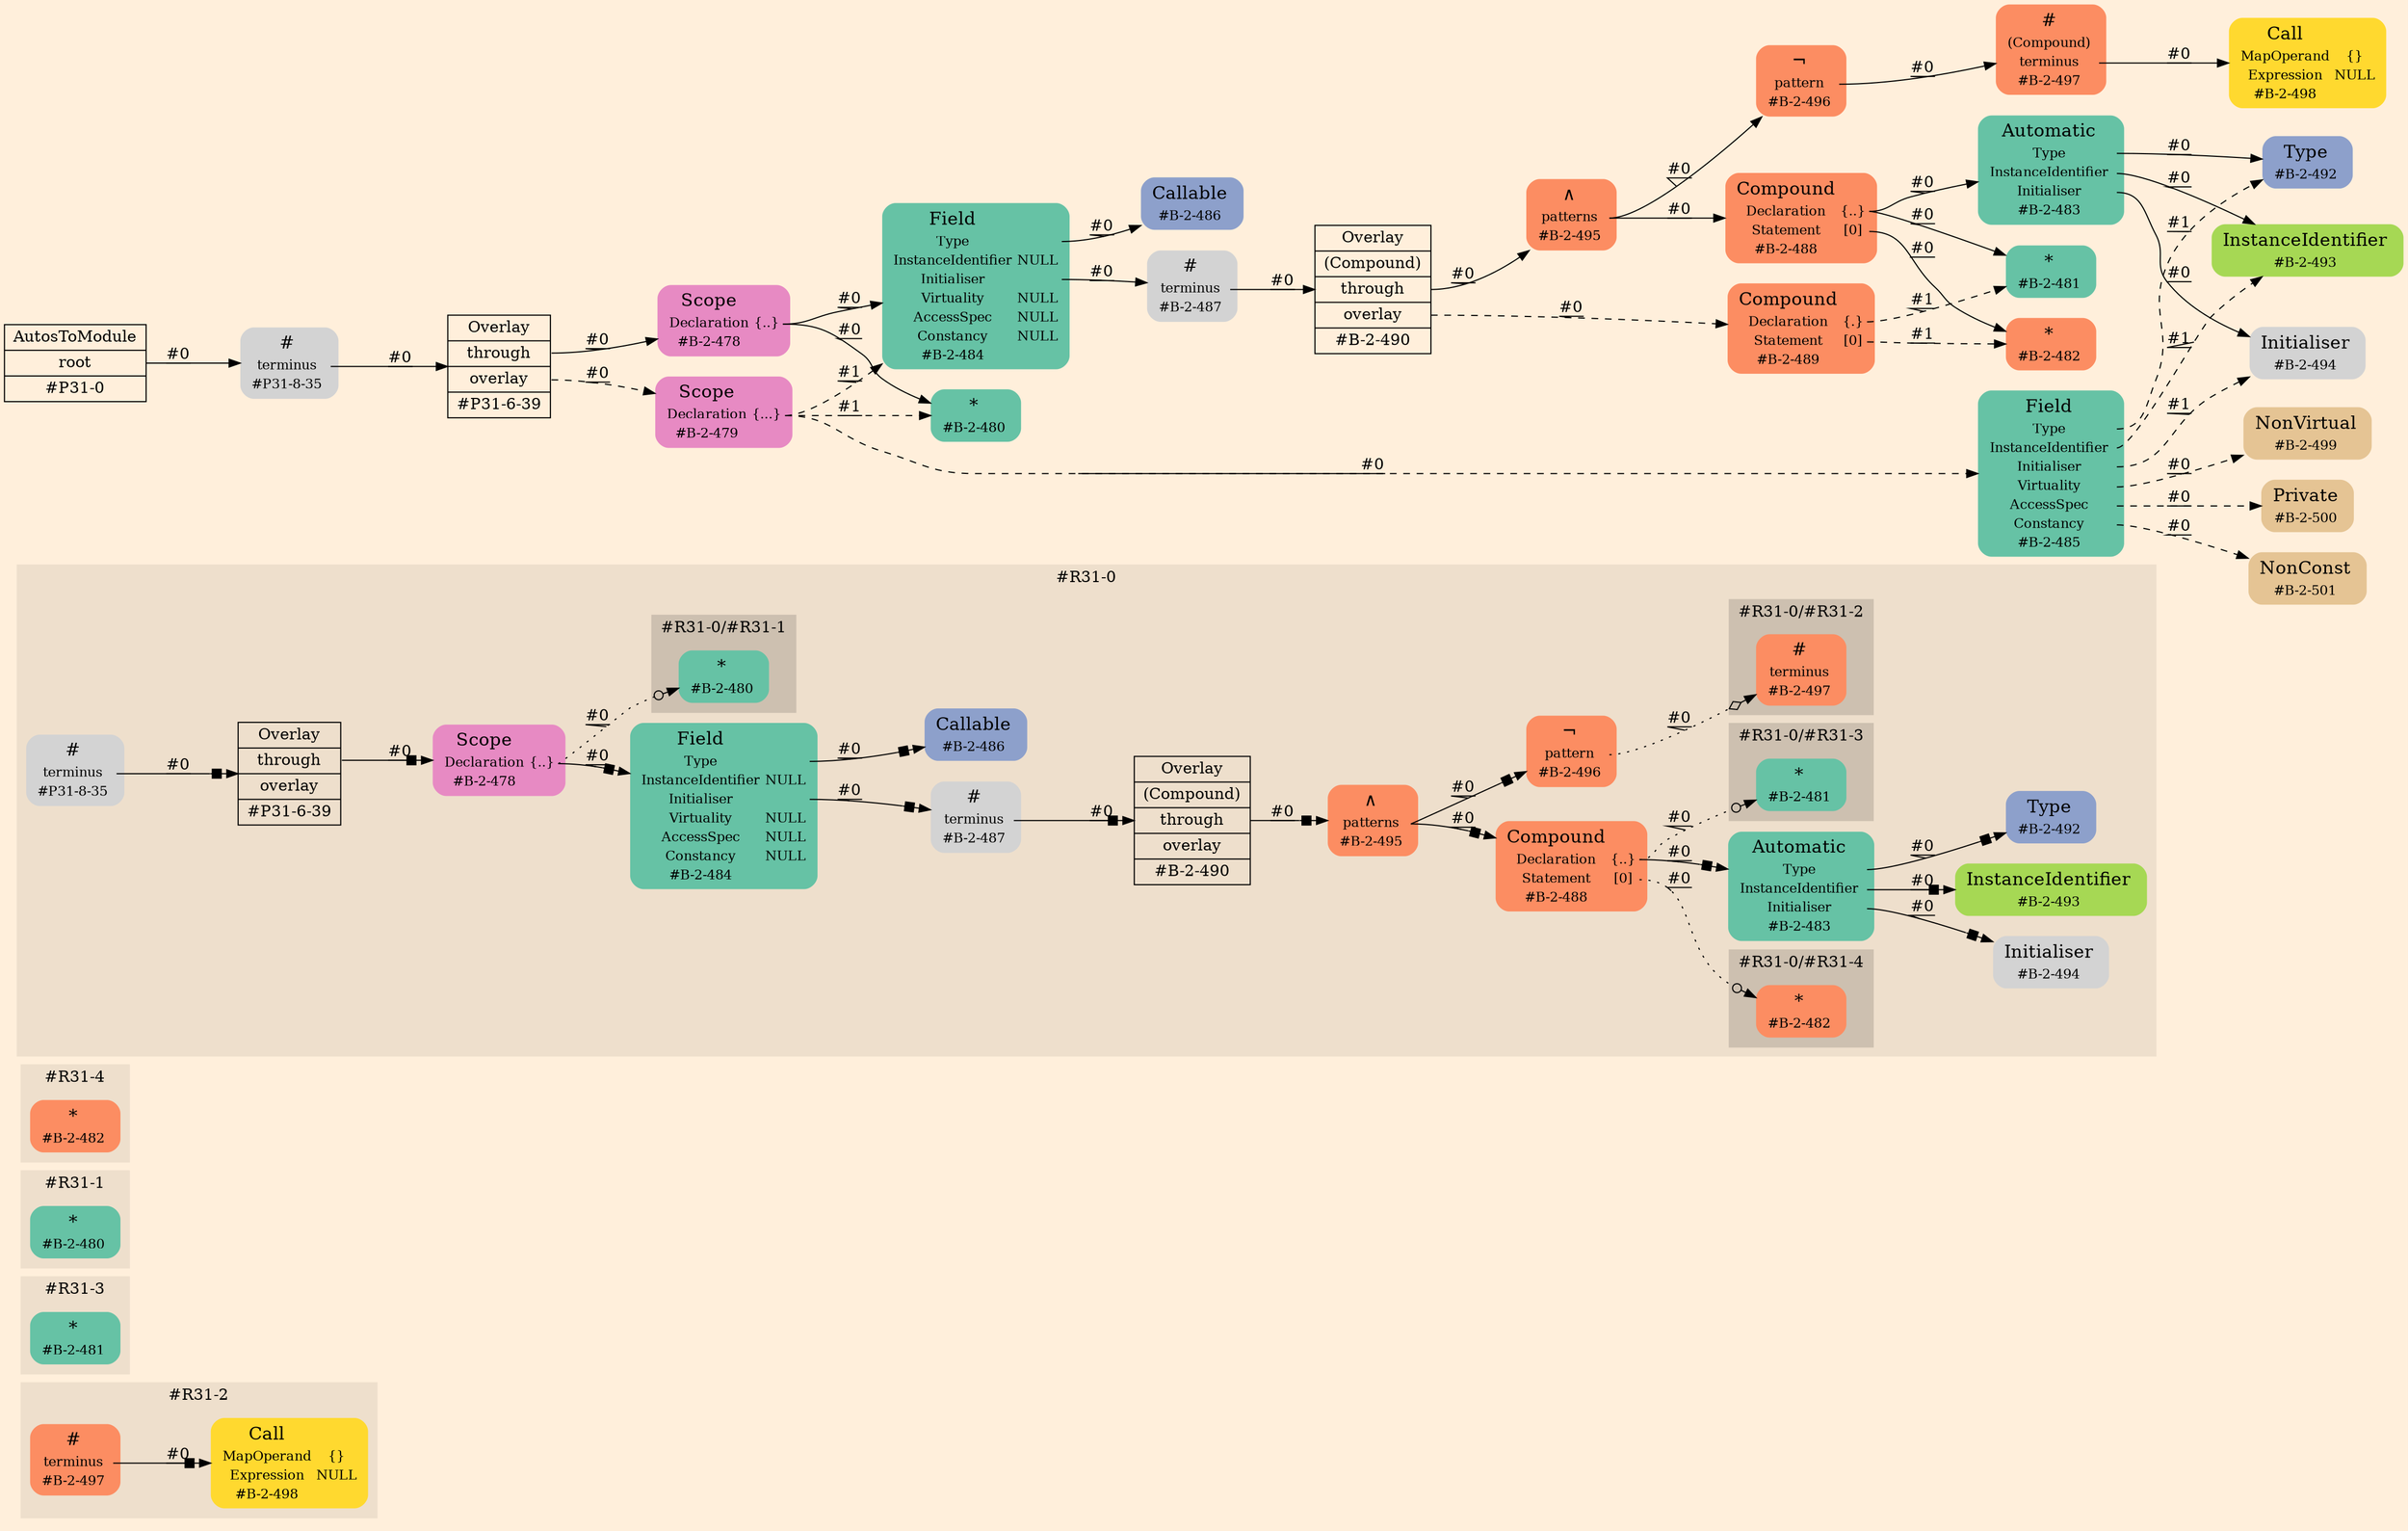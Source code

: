 digraph Inferno {
graph [
    rankdir = "LR"
    bgcolor = antiquewhite1
    color = black
    fontcolor = black
];
node [
];
// -------------------- figure #R31-2 --------------------
subgraph "cluster#R31-2" {
    label = "#R31-2"
    style = "filled"
    color = antiquewhite2
    "#R31-2/#B-2-497" [
        shape = "plaintext"
        fillcolor = "/set28/2"
        label = <<TABLE BORDER="0" CELLBORDER="0" CELLSPACING="0">
         <TR><TD><FONT POINT-SIZE="16.0">#</FONT></TD><TD></TD></TR>
         <TR><TD>terminus</TD><TD PORT="port0"></TD></TR>
         <TR><TD>#B-2-497</TD><TD PORT="port1"></TD></TR>
        </TABLE>>
        style = "rounded,filled"
        fontsize = "12"
    ];
    
    "#R31-2/#B-2-498" [
        shape = "plaintext"
        fillcolor = "/set28/6"
        label = <<TABLE BORDER="0" CELLBORDER="0" CELLSPACING="0">
         <TR><TD><FONT POINT-SIZE="16.0">Call</FONT></TD><TD></TD></TR>
         <TR><TD>MapOperand</TD><TD PORT="port0">{}</TD></TR>
         <TR><TD>Expression</TD><TD PORT="port1">NULL</TD></TR>
         <TR><TD>#B-2-498</TD><TD PORT="port2"></TD></TR>
        </TABLE>>
        style = "rounded,filled"
        fontsize = "12"
    ];
    
}


// -------------------- figure #R31-3 --------------------
subgraph "cluster#R31-3" {
    label = "#R31-3"
    style = "filled"
    color = antiquewhite2
    "#R31-3/#B-2-481" [
        shape = "plaintext"
        fillcolor = "/set28/1"
        label = <<TABLE BORDER="0" CELLBORDER="0" CELLSPACING="0">
         <TR><TD><FONT POINT-SIZE="16.0">*</FONT></TD><TD></TD></TR>
         <TR><TD>#B-2-481</TD><TD PORT="port0"></TD></TR>
        </TABLE>>
        style = "rounded,filled"
        fontsize = "12"
    ];
    
}


// -------------------- figure #R31-1 --------------------
subgraph "cluster#R31-1" {
    label = "#R31-1"
    style = "filled"
    color = antiquewhite2
    "#R31-1/#B-2-480" [
        shape = "plaintext"
        fillcolor = "/set28/1"
        label = <<TABLE BORDER="0" CELLBORDER="0" CELLSPACING="0">
         <TR><TD><FONT POINT-SIZE="16.0">*</FONT></TD><TD></TD></TR>
         <TR><TD>#B-2-480</TD><TD PORT="port0"></TD></TR>
        </TABLE>>
        style = "rounded,filled"
        fontsize = "12"
    ];
    
}


// -------------------- figure #R31-4 --------------------
subgraph "cluster#R31-4" {
    label = "#R31-4"
    style = "filled"
    color = antiquewhite2
    "#R31-4/#B-2-482" [
        shape = "plaintext"
        fillcolor = "/set28/2"
        label = <<TABLE BORDER="0" CELLBORDER="0" CELLSPACING="0">
         <TR><TD><FONT POINT-SIZE="16.0">*</FONT></TD><TD></TD></TR>
         <TR><TD>#B-2-482</TD><TD PORT="port0"></TD></TR>
        </TABLE>>
        style = "rounded,filled"
        fontsize = "12"
    ];
    
}


// -------------------- figure #R31-0 --------------------
subgraph "cluster#R31-0" {
    label = "#R31-0"
    style = "filled"
    color = antiquewhite2
    "#R31-0/#B-2-483" [
        shape = "plaintext"
        fillcolor = "/set28/1"
        label = <<TABLE BORDER="0" CELLBORDER="0" CELLSPACING="0">
         <TR><TD><FONT POINT-SIZE="16.0">Automatic</FONT></TD><TD></TD></TR>
         <TR><TD>Type</TD><TD PORT="port0"></TD></TR>
         <TR><TD>InstanceIdentifier</TD><TD PORT="port1"></TD></TR>
         <TR><TD>Initialiser</TD><TD PORT="port2"></TD></TR>
         <TR><TD>#B-2-483</TD><TD PORT="port3"></TD></TR>
        </TABLE>>
        style = "rounded,filled"
        fontsize = "12"
    ];
    
    "#R31-0/#B-2-494" [
        shape = "plaintext"
        label = <<TABLE BORDER="0" CELLBORDER="0" CELLSPACING="0">
         <TR><TD><FONT POINT-SIZE="16.0">Initialiser</FONT></TD><TD></TD></TR>
         <TR><TD>#B-2-494</TD><TD PORT="port0"></TD></TR>
        </TABLE>>
        style = "rounded,filled"
        fontsize = "12"
    ];
    
    "#R31-0/#B-2-488" [
        shape = "plaintext"
        fillcolor = "/set28/2"
        label = <<TABLE BORDER="0" CELLBORDER="0" CELLSPACING="0">
         <TR><TD><FONT POINT-SIZE="16.0">Compound</FONT></TD><TD></TD></TR>
         <TR><TD>Declaration</TD><TD PORT="port0">{..}</TD></TR>
         <TR><TD>Statement</TD><TD PORT="port1">[0]</TD></TR>
         <TR><TD>#B-2-488</TD><TD PORT="port2"></TD></TR>
        </TABLE>>
        style = "rounded,filled"
        fontsize = "12"
    ];
    
    "#R31-0/#B-2-486" [
        shape = "plaintext"
        fillcolor = "/set28/3"
        label = <<TABLE BORDER="0" CELLBORDER="0" CELLSPACING="0">
         <TR><TD><FONT POINT-SIZE="16.0">Callable</FONT></TD><TD></TD></TR>
         <TR><TD>#B-2-486</TD><TD PORT="port0"></TD></TR>
        </TABLE>>
        style = "rounded,filled"
        fontsize = "12"
    ];
    
    "#R31-0/#B-2-478" [
        shape = "plaintext"
        fillcolor = "/set28/4"
        label = <<TABLE BORDER="0" CELLBORDER="0" CELLSPACING="0">
         <TR><TD><FONT POINT-SIZE="16.0">Scope</FONT></TD><TD></TD></TR>
         <TR><TD>Declaration</TD><TD PORT="port0">{..}</TD></TR>
         <TR><TD>#B-2-478</TD><TD PORT="port1"></TD></TR>
        </TABLE>>
        style = "rounded,filled"
        fontsize = "12"
    ];
    
    "#R31-0/#P31-8-35" [
        shape = "plaintext"
        label = <<TABLE BORDER="0" CELLBORDER="0" CELLSPACING="0">
         <TR><TD><FONT POINT-SIZE="16.0">#</FONT></TD><TD></TD></TR>
         <TR><TD>terminus</TD><TD PORT="port0"></TD></TR>
         <TR><TD>#P31-8-35</TD><TD PORT="port1"></TD></TR>
        </TABLE>>
        style = "rounded,filled"
        fontsize = "12"
    ];
    
    "#R31-0/#P31-6-39" [
        shape = "record"
        fillcolor = antiquewhite2
        label = "<fixed> Overlay | <port0> through | <port1> overlay | <port2> #P31-6-39"
        style = "filled"
        fontsize = "14"
        color = black
        fontcolor = black
    ];
    
    "#R31-0/#B-2-493" [
        shape = "plaintext"
        fillcolor = "/set28/5"
        label = <<TABLE BORDER="0" CELLBORDER="0" CELLSPACING="0">
         <TR><TD><FONT POINT-SIZE="16.0">InstanceIdentifier</FONT></TD><TD></TD></TR>
         <TR><TD>#B-2-493</TD><TD PORT="port0"></TD></TR>
        </TABLE>>
        style = "rounded,filled"
        fontsize = "12"
    ];
    
    "#R31-0/#B-2-492" [
        shape = "plaintext"
        fillcolor = "/set28/3"
        label = <<TABLE BORDER="0" CELLBORDER="0" CELLSPACING="0">
         <TR><TD><FONT POINT-SIZE="16.0">Type</FONT></TD><TD></TD></TR>
         <TR><TD>#B-2-492</TD><TD PORT="port0"></TD></TR>
        </TABLE>>
        style = "rounded,filled"
        fontsize = "12"
    ];
    
    "#R31-0/#B-2-495" [
        shape = "plaintext"
        fillcolor = "/set28/2"
        label = <<TABLE BORDER="0" CELLBORDER="0" CELLSPACING="0">
         <TR><TD><FONT POINT-SIZE="16.0">∧</FONT></TD><TD></TD></TR>
         <TR><TD>patterns</TD><TD PORT="port0"></TD></TR>
         <TR><TD>#B-2-495</TD><TD PORT="port1"></TD></TR>
        </TABLE>>
        style = "rounded,filled"
        fontsize = "12"
    ];
    
    "#R31-0/#B-2-496" [
        shape = "plaintext"
        fillcolor = "/set28/2"
        label = <<TABLE BORDER="0" CELLBORDER="0" CELLSPACING="0">
         <TR><TD><FONT POINT-SIZE="16.0">¬</FONT></TD><TD></TD></TR>
         <TR><TD>pattern</TD><TD PORT="port0"></TD></TR>
         <TR><TD>#B-2-496</TD><TD PORT="port1"></TD></TR>
        </TABLE>>
        style = "rounded,filled"
        fontsize = "12"
    ];
    
    "#R31-0/#B-2-484" [
        shape = "plaintext"
        fillcolor = "/set28/1"
        label = <<TABLE BORDER="0" CELLBORDER="0" CELLSPACING="0">
         <TR><TD><FONT POINT-SIZE="16.0">Field</FONT></TD><TD></TD></TR>
         <TR><TD>Type</TD><TD PORT="port0"></TD></TR>
         <TR><TD>InstanceIdentifier</TD><TD PORT="port1">NULL</TD></TR>
         <TR><TD>Initialiser</TD><TD PORT="port2"></TD></TR>
         <TR><TD>Virtuality</TD><TD PORT="port3">NULL</TD></TR>
         <TR><TD>AccessSpec</TD><TD PORT="port4">NULL</TD></TR>
         <TR><TD>Constancy</TD><TD PORT="port5">NULL</TD></TR>
         <TR><TD>#B-2-484</TD><TD PORT="port6"></TD></TR>
        </TABLE>>
        style = "rounded,filled"
        fontsize = "12"
    ];
    
    "#R31-0/#B-2-487" [
        shape = "plaintext"
        label = <<TABLE BORDER="0" CELLBORDER="0" CELLSPACING="0">
         <TR><TD><FONT POINT-SIZE="16.0">#</FONT></TD><TD></TD></TR>
         <TR><TD>terminus</TD><TD PORT="port0"></TD></TR>
         <TR><TD>#B-2-487</TD><TD PORT="port1"></TD></TR>
        </TABLE>>
        style = "rounded,filled"
        fontsize = "12"
    ];
    
    "#R31-0/#B-2-490" [
        shape = "record"
        fillcolor = antiquewhite2
        label = "<fixed> Overlay | <port0> (Compound) | <port1> through | <port2> overlay | <port3> #B-2-490"
        style = "filled"
        fontsize = "14"
        color = black
        fontcolor = black
    ];
    
    subgraph "cluster#R31-0/#R31-4" {
        label = "#R31-0/#R31-4"
        style = "filled"
        color = antiquewhite3
        "#R31-0/#0/#B-2-482" [
            shape = "plaintext"
            fillcolor = "/set28/2"
            label = <<TABLE BORDER="0" CELLBORDER="0" CELLSPACING="0">
             <TR><TD><FONT POINT-SIZE="16.0">*</FONT></TD><TD></TD></TR>
             <TR><TD>#B-2-482</TD><TD PORT="port0"></TD></TR>
            </TABLE>>
            style = "rounded,filled"
            fontsize = "12"
        ];
        
    }
    
    subgraph "cluster#R31-0/#R31-1" {
        label = "#R31-0/#R31-1"
        style = "filled"
        color = antiquewhite3
        "#R31-0/#0/#B-2-480" [
            shape = "plaintext"
            fillcolor = "/set28/1"
            label = <<TABLE BORDER="0" CELLBORDER="0" CELLSPACING="0">
             <TR><TD><FONT POINT-SIZE="16.0">*</FONT></TD><TD></TD></TR>
             <TR><TD>#B-2-480</TD><TD PORT="port0"></TD></TR>
            </TABLE>>
            style = "rounded,filled"
            fontsize = "12"
        ];
        
    }
    
    subgraph "cluster#R31-0/#R31-3" {
        label = "#R31-0/#R31-3"
        style = "filled"
        color = antiquewhite3
        "#R31-0/#0/#B-2-481" [
            shape = "plaintext"
            fillcolor = "/set28/1"
            label = <<TABLE BORDER="0" CELLBORDER="0" CELLSPACING="0">
             <TR><TD><FONT POINT-SIZE="16.0">*</FONT></TD><TD></TD></TR>
             <TR><TD>#B-2-481</TD><TD PORT="port0"></TD></TR>
            </TABLE>>
            style = "rounded,filled"
            fontsize = "12"
        ];
        
    }
    
    subgraph "cluster#R31-0/#R31-2" {
        label = "#R31-0/#R31-2"
        style = "filled"
        color = antiquewhite3
        "#R31-0/#0/#B-2-497" [
            shape = "plaintext"
            fillcolor = "/set28/2"
            label = <<TABLE BORDER="0" CELLBORDER="0" CELLSPACING="0">
             <TR><TD><FONT POINT-SIZE="16.0">#</FONT></TD><TD></TD></TR>
             <TR><TD>terminus</TD><TD PORT="port0"></TD></TR>
             <TR><TD>#B-2-497</TD><TD PORT="port1"></TD></TR>
            </TABLE>>
            style = "rounded,filled"
            fontsize = "12"
        ];
        
    }
    
}


// -------------------- transformation figure --------------------
"CR#P31-0" [
    shape = "record"
    fillcolor = antiquewhite1
    label = "<fixed> AutosToModule | <port0> root | <port1> #P31-0"
    style = "filled"
    fontsize = "14"
    color = black
    fontcolor = black
];

"#P31-8-35" [
    shape = "plaintext"
    label = <<TABLE BORDER="0" CELLBORDER="0" CELLSPACING="0">
     <TR><TD><FONT POINT-SIZE="16.0">#</FONT></TD><TD></TD></TR>
     <TR><TD>terminus</TD><TD PORT="port0"></TD></TR>
     <TR><TD>#P31-8-35</TD><TD PORT="port1"></TD></TR>
    </TABLE>>
    style = "rounded,filled"
    fontsize = "12"
];

"#P31-6-39" [
    shape = "record"
    fillcolor = antiquewhite1
    label = "<fixed> Overlay | <port0> through | <port1> overlay | <port2> #P31-6-39"
    style = "filled"
    fontsize = "14"
    color = black
    fontcolor = black
];

"#B-2-478" [
    shape = "plaintext"
    fillcolor = "/set28/4"
    label = <<TABLE BORDER="0" CELLBORDER="0" CELLSPACING="0">
     <TR><TD><FONT POINT-SIZE="16.0">Scope</FONT></TD><TD></TD></TR>
     <TR><TD>Declaration</TD><TD PORT="port0">{..}</TD></TR>
     <TR><TD>#B-2-478</TD><TD PORT="port1"></TD></TR>
    </TABLE>>
    style = "rounded,filled"
    fontsize = "12"
];

"#B-2-480" [
    shape = "plaintext"
    fillcolor = "/set28/1"
    label = <<TABLE BORDER="0" CELLBORDER="0" CELLSPACING="0">
     <TR><TD><FONT POINT-SIZE="16.0">*</FONT></TD><TD></TD></TR>
     <TR><TD>#B-2-480</TD><TD PORT="port0"></TD></TR>
    </TABLE>>
    style = "rounded,filled"
    fontsize = "12"
];

"#B-2-484" [
    shape = "plaintext"
    fillcolor = "/set28/1"
    label = <<TABLE BORDER="0" CELLBORDER="0" CELLSPACING="0">
     <TR><TD><FONT POINT-SIZE="16.0">Field</FONT></TD><TD></TD></TR>
     <TR><TD>Type</TD><TD PORT="port0"></TD></TR>
     <TR><TD>InstanceIdentifier</TD><TD PORT="port1">NULL</TD></TR>
     <TR><TD>Initialiser</TD><TD PORT="port2"></TD></TR>
     <TR><TD>Virtuality</TD><TD PORT="port3">NULL</TD></TR>
     <TR><TD>AccessSpec</TD><TD PORT="port4">NULL</TD></TR>
     <TR><TD>Constancy</TD><TD PORT="port5">NULL</TD></TR>
     <TR><TD>#B-2-484</TD><TD PORT="port6"></TD></TR>
    </TABLE>>
    style = "rounded,filled"
    fontsize = "12"
];

"#B-2-486" [
    shape = "plaintext"
    fillcolor = "/set28/3"
    label = <<TABLE BORDER="0" CELLBORDER="0" CELLSPACING="0">
     <TR><TD><FONT POINT-SIZE="16.0">Callable</FONT></TD><TD></TD></TR>
     <TR><TD>#B-2-486</TD><TD PORT="port0"></TD></TR>
    </TABLE>>
    style = "rounded,filled"
    fontsize = "12"
];

"#B-2-487" [
    shape = "plaintext"
    label = <<TABLE BORDER="0" CELLBORDER="0" CELLSPACING="0">
     <TR><TD><FONT POINT-SIZE="16.0">#</FONT></TD><TD></TD></TR>
     <TR><TD>terminus</TD><TD PORT="port0"></TD></TR>
     <TR><TD>#B-2-487</TD><TD PORT="port1"></TD></TR>
    </TABLE>>
    style = "rounded,filled"
    fontsize = "12"
];

"#B-2-490" [
    shape = "record"
    fillcolor = antiquewhite1
    label = "<fixed> Overlay | <port0> (Compound) | <port1> through | <port2> overlay | <port3> #B-2-490"
    style = "filled"
    fontsize = "14"
    color = black
    fontcolor = black
];

"#B-2-495" [
    shape = "plaintext"
    fillcolor = "/set28/2"
    label = <<TABLE BORDER="0" CELLBORDER="0" CELLSPACING="0">
     <TR><TD><FONT POINT-SIZE="16.0">∧</FONT></TD><TD></TD></TR>
     <TR><TD>patterns</TD><TD PORT="port0"></TD></TR>
     <TR><TD>#B-2-495</TD><TD PORT="port1"></TD></TR>
    </TABLE>>
    style = "rounded,filled"
    fontsize = "12"
];

"#B-2-496" [
    shape = "plaintext"
    fillcolor = "/set28/2"
    label = <<TABLE BORDER="0" CELLBORDER="0" CELLSPACING="0">
     <TR><TD><FONT POINT-SIZE="16.0">¬</FONT></TD><TD></TD></TR>
     <TR><TD>pattern</TD><TD PORT="port0"></TD></TR>
     <TR><TD>#B-2-496</TD><TD PORT="port1"></TD></TR>
    </TABLE>>
    style = "rounded,filled"
    fontsize = "12"
];

"#B-2-497" [
    shape = "plaintext"
    fillcolor = "/set28/2"
    label = <<TABLE BORDER="0" CELLBORDER="0" CELLSPACING="0">
     <TR><TD><FONT POINT-SIZE="16.0">#</FONT></TD><TD></TD></TR>
     <TR><TD>(Compound)</TD><TD PORT="port0"></TD></TR>
     <TR><TD>terminus</TD><TD PORT="port1"></TD></TR>
     <TR><TD>#B-2-497</TD><TD PORT="port2"></TD></TR>
    </TABLE>>
    style = "rounded,filled"
    fontsize = "12"
];

"#B-2-498" [
    shape = "plaintext"
    fillcolor = "/set28/6"
    label = <<TABLE BORDER="0" CELLBORDER="0" CELLSPACING="0">
     <TR><TD><FONT POINT-SIZE="16.0">Call</FONT></TD><TD></TD></TR>
     <TR><TD>MapOperand</TD><TD PORT="port0">{}</TD></TR>
     <TR><TD>Expression</TD><TD PORT="port1">NULL</TD></TR>
     <TR><TD>#B-2-498</TD><TD PORT="port2"></TD></TR>
    </TABLE>>
    style = "rounded,filled"
    fontsize = "12"
];

"#B-2-488" [
    shape = "plaintext"
    fillcolor = "/set28/2"
    label = <<TABLE BORDER="0" CELLBORDER="0" CELLSPACING="0">
     <TR><TD><FONT POINT-SIZE="16.0">Compound</FONT></TD><TD></TD></TR>
     <TR><TD>Declaration</TD><TD PORT="port0">{..}</TD></TR>
     <TR><TD>Statement</TD><TD PORT="port1">[0]</TD></TR>
     <TR><TD>#B-2-488</TD><TD PORT="port2"></TD></TR>
    </TABLE>>
    style = "rounded,filled"
    fontsize = "12"
];

"#B-2-481" [
    shape = "plaintext"
    fillcolor = "/set28/1"
    label = <<TABLE BORDER="0" CELLBORDER="0" CELLSPACING="0">
     <TR><TD><FONT POINT-SIZE="16.0">*</FONT></TD><TD></TD></TR>
     <TR><TD>#B-2-481</TD><TD PORT="port0"></TD></TR>
    </TABLE>>
    style = "rounded,filled"
    fontsize = "12"
];

"#B-2-483" [
    shape = "plaintext"
    fillcolor = "/set28/1"
    label = <<TABLE BORDER="0" CELLBORDER="0" CELLSPACING="0">
     <TR><TD><FONT POINT-SIZE="16.0">Automatic</FONT></TD><TD></TD></TR>
     <TR><TD>Type</TD><TD PORT="port0"></TD></TR>
     <TR><TD>InstanceIdentifier</TD><TD PORT="port1"></TD></TR>
     <TR><TD>Initialiser</TD><TD PORT="port2"></TD></TR>
     <TR><TD>#B-2-483</TD><TD PORT="port3"></TD></TR>
    </TABLE>>
    style = "rounded,filled"
    fontsize = "12"
];

"#B-2-492" [
    shape = "plaintext"
    fillcolor = "/set28/3"
    label = <<TABLE BORDER="0" CELLBORDER="0" CELLSPACING="0">
     <TR><TD><FONT POINT-SIZE="16.0">Type</FONT></TD><TD></TD></TR>
     <TR><TD>#B-2-492</TD><TD PORT="port0"></TD></TR>
    </TABLE>>
    style = "rounded,filled"
    fontsize = "12"
];

"#B-2-493" [
    shape = "plaintext"
    fillcolor = "/set28/5"
    label = <<TABLE BORDER="0" CELLBORDER="0" CELLSPACING="0">
     <TR><TD><FONT POINT-SIZE="16.0">InstanceIdentifier</FONT></TD><TD></TD></TR>
     <TR><TD>#B-2-493</TD><TD PORT="port0"></TD></TR>
    </TABLE>>
    style = "rounded,filled"
    fontsize = "12"
];

"#B-2-494" [
    shape = "plaintext"
    label = <<TABLE BORDER="0" CELLBORDER="0" CELLSPACING="0">
     <TR><TD><FONT POINT-SIZE="16.0">Initialiser</FONT></TD><TD></TD></TR>
     <TR><TD>#B-2-494</TD><TD PORT="port0"></TD></TR>
    </TABLE>>
    style = "rounded,filled"
    fontsize = "12"
];

"#B-2-482" [
    shape = "plaintext"
    fillcolor = "/set28/2"
    label = <<TABLE BORDER="0" CELLBORDER="0" CELLSPACING="0">
     <TR><TD><FONT POINT-SIZE="16.0">*</FONT></TD><TD></TD></TR>
     <TR><TD>#B-2-482</TD><TD PORT="port0"></TD></TR>
    </TABLE>>
    style = "rounded,filled"
    fontsize = "12"
];

"#B-2-489" [
    shape = "plaintext"
    fillcolor = "/set28/2"
    label = <<TABLE BORDER="0" CELLBORDER="0" CELLSPACING="0">
     <TR><TD><FONT POINT-SIZE="16.0">Compound</FONT></TD><TD></TD></TR>
     <TR><TD>Declaration</TD><TD PORT="port0">{.}</TD></TR>
     <TR><TD>Statement</TD><TD PORT="port1">[0]</TD></TR>
     <TR><TD>#B-2-489</TD><TD PORT="port2"></TD></TR>
    </TABLE>>
    style = "rounded,filled"
    fontsize = "12"
];

"#B-2-479" [
    shape = "plaintext"
    fillcolor = "/set28/4"
    label = <<TABLE BORDER="0" CELLBORDER="0" CELLSPACING="0">
     <TR><TD><FONT POINT-SIZE="16.0">Scope</FONT></TD><TD></TD></TR>
     <TR><TD>Declaration</TD><TD PORT="port0">{...}</TD></TR>
     <TR><TD>#B-2-479</TD><TD PORT="port1"></TD></TR>
    </TABLE>>
    style = "rounded,filled"
    fontsize = "12"
];

"#B-2-485" [
    shape = "plaintext"
    fillcolor = "/set28/1"
    label = <<TABLE BORDER="0" CELLBORDER="0" CELLSPACING="0">
     <TR><TD><FONT POINT-SIZE="16.0">Field</FONT></TD><TD></TD></TR>
     <TR><TD>Type</TD><TD PORT="port0"></TD></TR>
     <TR><TD>InstanceIdentifier</TD><TD PORT="port1"></TD></TR>
     <TR><TD>Initialiser</TD><TD PORT="port2"></TD></TR>
     <TR><TD>Virtuality</TD><TD PORT="port3"></TD></TR>
     <TR><TD>AccessSpec</TD><TD PORT="port4"></TD></TR>
     <TR><TD>Constancy</TD><TD PORT="port5"></TD></TR>
     <TR><TD>#B-2-485</TD><TD PORT="port6"></TD></TR>
    </TABLE>>
    style = "rounded,filled"
    fontsize = "12"
];

"#B-2-499" [
    shape = "plaintext"
    fillcolor = "/set28/7"
    label = <<TABLE BORDER="0" CELLBORDER="0" CELLSPACING="0">
     <TR><TD><FONT POINT-SIZE="16.0">NonVirtual</FONT></TD><TD></TD></TR>
     <TR><TD>#B-2-499</TD><TD PORT="port0"></TD></TR>
    </TABLE>>
    style = "rounded,filled"
    fontsize = "12"
];

"#B-2-500" [
    shape = "plaintext"
    fillcolor = "/set28/7"
    label = <<TABLE BORDER="0" CELLBORDER="0" CELLSPACING="0">
     <TR><TD><FONT POINT-SIZE="16.0">Private</FONT></TD><TD></TD></TR>
     <TR><TD>#B-2-500</TD><TD PORT="port0"></TD></TR>
    </TABLE>>
    style = "rounded,filled"
    fontsize = "12"
];

"#B-2-501" [
    shape = "plaintext"
    fillcolor = "/set28/7"
    label = <<TABLE BORDER="0" CELLBORDER="0" CELLSPACING="0">
     <TR><TD><FONT POINT-SIZE="16.0">NonConst</FONT></TD><TD></TD></TR>
     <TR><TD>#B-2-501</TD><TD PORT="port0"></TD></TR>
    </TABLE>>
    style = "rounded,filled"
    fontsize = "12"
];



// -------------------- links --------------------
// links for block CR#P31-0
"CR#P31-0":port0 -> "#P31-8-35" [
    style="solid"
    label = "#0"
    decorate = true
    color = black
    fontcolor = black
];

// links for block #P31-8-35
"#P31-8-35":port0 -> "#P31-6-39" [
    style="solid"
    label = "#0"
    decorate = true
    color = black
    fontcolor = black
];

// links for block #P31-6-39
"#P31-6-39":port0 -> "#B-2-478" [
    style="solid"
    label = "#0"
    decorate = true
    color = black
    fontcolor = black
];

"#P31-6-39":port1 -> "#B-2-479" [
    style="dashed"
    label = "#0"
    decorate = true
    color = black
    fontcolor = black
];

// links for block #B-2-478
"#B-2-478":port0 -> "#B-2-480" [
    style="solid"
    label = "#0"
    decorate = true
    color = black
    fontcolor = black
];

"#B-2-478":port0 -> "#B-2-484" [
    style="solid"
    label = "#0"
    decorate = true
    color = black
    fontcolor = black
];

// links for block #B-2-480
// links for block #B-2-484
"#B-2-484":port0 -> "#B-2-486" [
    style="solid"
    label = "#0"
    decorate = true
    color = black
    fontcolor = black
];

"#B-2-484":port2 -> "#B-2-487" [
    style="solid"
    label = "#0"
    decorate = true
    color = black
    fontcolor = black
];

// links for block #B-2-486
// links for block #B-2-487
"#B-2-487":port0 -> "#B-2-490" [
    style="solid"
    label = "#0"
    decorate = true
    color = black
    fontcolor = black
];

// links for block #B-2-490
"#B-2-490":port1 -> "#B-2-495" [
    style="solid"
    label = "#0"
    decorate = true
    color = black
    fontcolor = black
];

"#B-2-490":port2 -> "#B-2-489" [
    style="dashed"
    label = "#0"
    decorate = true
    color = black
    fontcolor = black
];

// links for block #B-2-495
"#B-2-495":port0 -> "#B-2-496" [
    style="solid"
    label = "#0"
    decorate = true
    color = black
    fontcolor = black
];

"#B-2-495":port0 -> "#B-2-488" [
    style="solid"
    label = "#0"
    decorate = true
    color = black
    fontcolor = black
];

// links for block #B-2-496
"#B-2-496":port0 -> "#B-2-497" [
    style="solid"
    label = "#0"
    decorate = true
    color = black
    fontcolor = black
];

// links for block #B-2-497
"#B-2-497":port1 -> "#B-2-498" [
    style="solid"
    label = "#0"
    decorate = true
    color = black
    fontcolor = black
];

// links for block #B-2-498
// links for block #B-2-488
"#B-2-488":port0 -> "#B-2-481" [
    style="solid"
    label = "#0"
    decorate = true
    color = black
    fontcolor = black
];

"#B-2-488":port0 -> "#B-2-483" [
    style="solid"
    label = "#0"
    decorate = true
    color = black
    fontcolor = black
];

"#B-2-488":port1 -> "#B-2-482" [
    style="solid"
    label = "#0"
    decorate = true
    color = black
    fontcolor = black
];

// links for block #B-2-481
// links for block #B-2-483
"#B-2-483":port0 -> "#B-2-492" [
    style="solid"
    label = "#0"
    decorate = true
    color = black
    fontcolor = black
];

"#B-2-483":port1 -> "#B-2-493" [
    style="solid"
    label = "#0"
    decorate = true
    color = black
    fontcolor = black
];

"#B-2-483":port2 -> "#B-2-494" [
    style="solid"
    label = "#0"
    decorate = true
    color = black
    fontcolor = black
];

// links for block #B-2-492
// links for block #B-2-493
// links for block #B-2-494
// links for block #B-2-482
// links for block #B-2-489
"#B-2-489":port0 -> "#B-2-481" [
    style="dashed"
    label = "#1"
    decorate = true
    color = black
    fontcolor = black
];

"#B-2-489":port1 -> "#B-2-482" [
    style="dashed"
    label = "#1"
    decorate = true
    color = black
    fontcolor = black
];

// links for block #B-2-479
"#B-2-479":port0 -> "#B-2-480" [
    style="dashed"
    label = "#1"
    decorate = true
    color = black
    fontcolor = black
];

"#B-2-479":port0 -> "#B-2-484" [
    style="dashed"
    label = "#1"
    decorate = true
    color = black
    fontcolor = black
];

"#B-2-479":port0 -> "#B-2-485" [
    style="dashed"
    label = "#0"
    decorate = true
    color = black
    fontcolor = black
];

// links for block #B-2-485
"#B-2-485":port0 -> "#B-2-492" [
    style="dashed"
    label = "#1"
    decorate = true
    color = black
    fontcolor = black
];

"#B-2-485":port1 -> "#B-2-493" [
    style="dashed"
    label = "#1"
    decorate = true
    color = black
    fontcolor = black
];

"#B-2-485":port2 -> "#B-2-494" [
    style="dashed"
    label = "#1"
    decorate = true
    color = black
    fontcolor = black
];

"#B-2-485":port3 -> "#B-2-499" [
    style="dashed"
    label = "#0"
    decorate = true
    color = black
    fontcolor = black
];

"#B-2-485":port4 -> "#B-2-500" [
    style="dashed"
    label = "#0"
    decorate = true
    color = black
    fontcolor = black
];

"#B-2-485":port5 -> "#B-2-501" [
    style="dashed"
    label = "#0"
    decorate = true
    color = black
    fontcolor = black
];

// links for block #B-2-499
// links for block #B-2-500
// links for block #B-2-501
// links for block #R31-0/#B-2-483
"#R31-0/#B-2-483":port0 -> "#R31-0/#B-2-492" [
    style="solid"
    arrowhead="normalnonebox"
    label = "#0"
    decorate = true
    color = black
    fontcolor = black
];

"#R31-0/#B-2-483":port1 -> "#R31-0/#B-2-493" [
    style="solid"
    arrowhead="normalnonebox"
    label = "#0"
    decorate = true
    color = black
    fontcolor = black
];

"#R31-0/#B-2-483":port2 -> "#R31-0/#B-2-494" [
    style="solid"
    arrowhead="normalnonebox"
    label = "#0"
    decorate = true
    color = black
    fontcolor = black
];

// links for block #R31-0/#B-2-494
// links for block #R31-0/#B-2-488
"#R31-0/#B-2-488":port0 -> "#R31-0/#0/#B-2-481" [
    style="dotted"
    arrowhead="normalnoneodot"
    label = "#0"
    decorate = true
    color = black
    fontcolor = black
];

"#R31-0/#B-2-488":port0 -> "#R31-0/#B-2-483" [
    style="solid"
    arrowhead="normalnonebox"
    label = "#0"
    decorate = true
    color = black
    fontcolor = black
];

"#R31-0/#B-2-488":port1 -> "#R31-0/#0/#B-2-482" [
    style="dotted"
    arrowhead="normalnoneodot"
    label = "#0"
    decorate = true
    color = black
    fontcolor = black
];

// links for block #R31-0/#B-2-486
// links for block #R31-0/#B-2-478
"#R31-0/#B-2-478":port0 -> "#R31-0/#0/#B-2-480" [
    style="dotted"
    arrowhead="normalnoneodot"
    label = "#0"
    decorate = true
    color = black
    fontcolor = black
];

"#R31-0/#B-2-478":port0 -> "#R31-0/#B-2-484" [
    style="solid"
    arrowhead="normalnonebox"
    label = "#0"
    decorate = true
    color = black
    fontcolor = black
];

// links for block #R31-0/#P31-8-35
"#R31-0/#P31-8-35":port0 -> "#R31-0/#P31-6-39" [
    style="solid"
    arrowhead="normalnonebox"
    label = "#0"
    decorate = true
    color = black
    fontcolor = black
];

// links for block #R31-0/#P31-6-39
"#R31-0/#P31-6-39":port0 -> "#R31-0/#B-2-478" [
    style="solid"
    arrowhead="normalnonebox"
    label = "#0"
    decorate = true
    color = black
    fontcolor = black
];

// links for block #R31-0/#B-2-493
// links for block #R31-0/#B-2-492
// links for block #R31-0/#B-2-495
"#R31-0/#B-2-495":port0 -> "#R31-0/#B-2-496" [
    style="solid"
    arrowhead="normalnonebox"
    label = "#0"
    decorate = true
    color = black
    fontcolor = black
];

"#R31-0/#B-2-495":port0 -> "#R31-0/#B-2-488" [
    style="solid"
    arrowhead="normalnonebox"
    label = "#0"
    decorate = true
    color = black
    fontcolor = black
];

// links for block #R31-0/#B-2-496
"#R31-0/#B-2-496":port0 -> "#R31-0/#0/#B-2-497" [
    style="dotted"
    arrowhead="normalnoneodiamond"
    label = "#0"
    decorate = true
    color = black
    fontcolor = black
];

// links for block #R31-0/#B-2-484
"#R31-0/#B-2-484":port0 -> "#R31-0/#B-2-486" [
    style="solid"
    arrowhead="normalnonebox"
    label = "#0"
    decorate = true
    color = black
    fontcolor = black
];

"#R31-0/#B-2-484":port2 -> "#R31-0/#B-2-487" [
    style="solid"
    arrowhead="normalnonebox"
    label = "#0"
    decorate = true
    color = black
    fontcolor = black
];

// links for block #R31-0/#B-2-487
"#R31-0/#B-2-487":port0 -> "#R31-0/#B-2-490" [
    style="solid"
    arrowhead="normalnonebox"
    label = "#0"
    decorate = true
    color = black
    fontcolor = black
];

// links for block #R31-0/#B-2-490
"#R31-0/#B-2-490":port1 -> "#R31-0/#B-2-495" [
    style="solid"
    arrowhead="normalnonebox"
    label = "#0"
    decorate = true
    color = black
    fontcolor = black
];

// links for block #R31-0/#0/#B-2-482
// links for block #R31-0/#0/#B-2-480
// links for block #R31-0/#0/#B-2-481
// links for block #R31-0/#0/#B-2-497
// links for block #R31-4/#B-2-482
// links for block #R31-1/#B-2-480
// links for block #R31-3/#B-2-481
// links for block #R31-2/#B-2-497
"#R31-2/#B-2-497":port0 -> "#R31-2/#B-2-498" [
    style="solid"
    arrowhead="normalnonebox"
    label = "#0"
    decorate = true
    color = black
    fontcolor = black
];

// links for block #R31-2/#B-2-498
}
